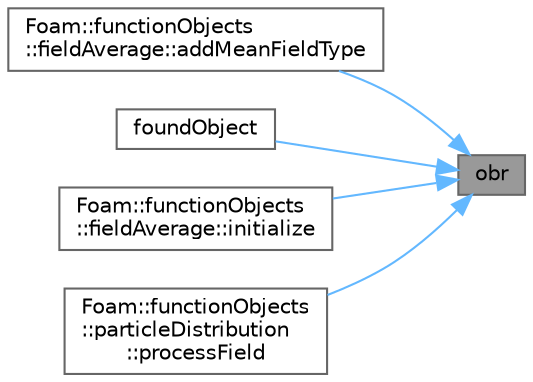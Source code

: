 digraph "obr"
{
 // LATEX_PDF_SIZE
  bgcolor="transparent";
  edge [fontname=Helvetica,fontsize=10,labelfontname=Helvetica,labelfontsize=10];
  node [fontname=Helvetica,fontsize=10,shape=box,height=0.2,width=0.4];
  rankdir="RL";
  Node1 [id="Node000001",label="obr",height=0.2,width=0.4,color="gray40", fillcolor="grey60", style="filled", fontcolor="black",tooltip=" "];
  Node1 -> Node2 [id="edge1_Node000001_Node000002",dir="back",color="steelblue1",style="solid",tooltip=" "];
  Node2 [id="Node000002",label="Foam::functionObjects\l::fieldAverage::addMeanFieldType",height=0.2,width=0.4,color="grey40", fillcolor="white", style="filled",URL="$classFoam_1_1functionObjects_1_1fieldAverage.html#a42d07f128ac78370827d2031c9e8e21e",tooltip=" "];
  Node1 -> Node3 [id="edge2_Node000001_Node000003",dir="back",color="steelblue1",style="solid",tooltip=" "];
  Node3 [id="Node000003",label="foundObject",height=0.2,width=0.4,color="grey40", fillcolor="white", style="filled",URL="$classFoam_1_1functionObjects_1_1regionFunctionObject.html#a1b9a427cbe9d27d8dc7d9a32c912a4a5",tooltip=" "];
  Node1 -> Node4 [id="edge3_Node000001_Node000004",dir="back",color="steelblue1",style="solid",tooltip=" "];
  Node4 [id="Node000004",label="Foam::functionObjects\l::fieldAverage::initialize",height=0.2,width=0.4,color="grey40", fillcolor="white", style="filled",URL="$classFoam_1_1functionObjects_1_1fieldAverage.html#a25a40b6614565f755233080a384c35f1",tooltip=" "];
  Node1 -> Node5 [id="edge4_Node000001_Node000005",dir="back",color="steelblue1",style="solid",tooltip=" "];
  Node5 [id="Node000005",label="Foam::functionObjects\l::particleDistribution\l::processField",height=0.2,width=0.4,color="grey40", fillcolor="white", style="filled",URL="$classFoam_1_1functionObjects_1_1particleDistribution.html#a8158b256ea40aece5d9166a83d5280cc",tooltip=" "];
}
